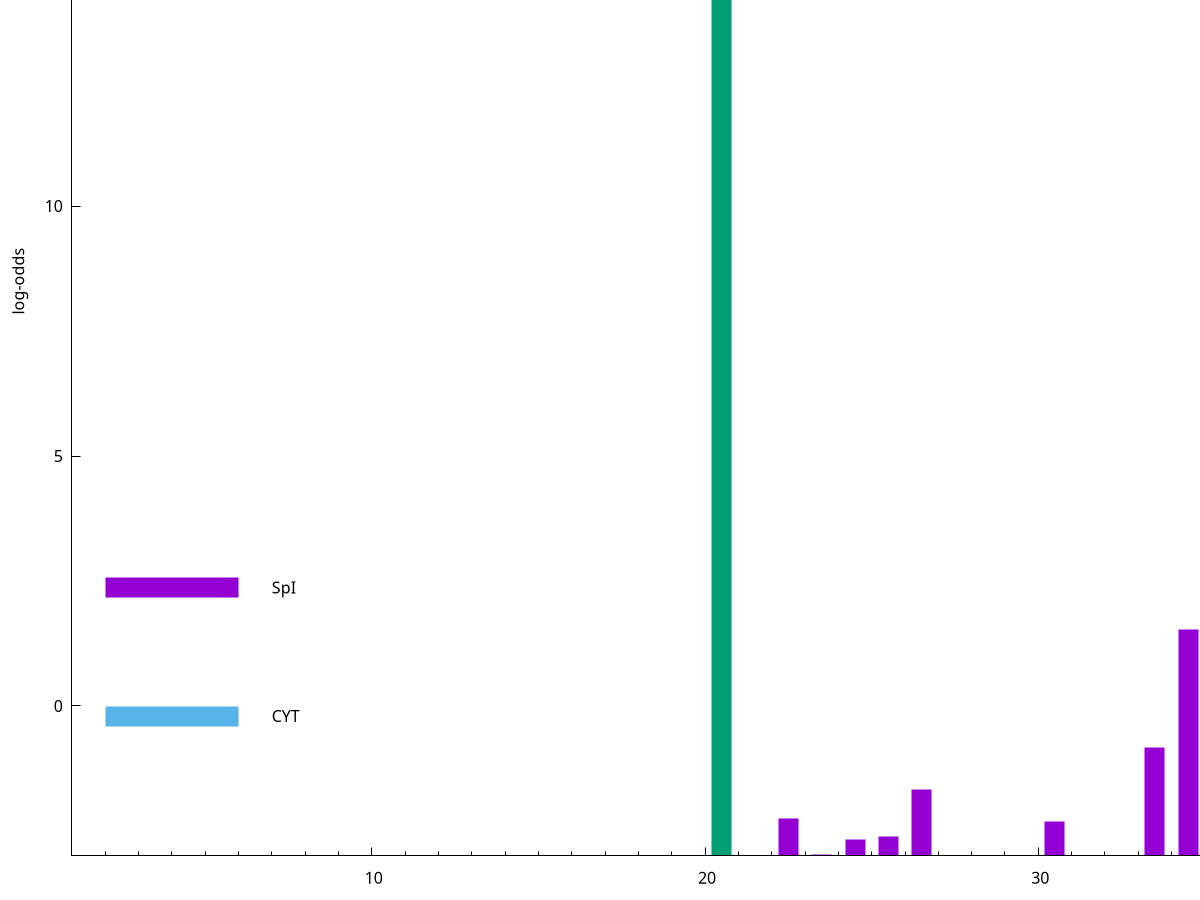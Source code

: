 set title "LipoP predictions for SRR3467249.gff"
set size 2., 1.4
set xrange [1:70] 
set mxtics 10
set yrange [-3:20]
set y2range [0:23]
set ylabel "log-odds"
set term postscript eps color solid "Helvetica" 30
set output "SRR3467249.gff82.eps"
set arrow from 2,15.0299 to 6,15.0299 nohead lt 2 lw 20
set label "SpII" at 7,15.0299
set arrow from 2,2.37227 to 6,2.37227 nohead lt 1 lw 20
set label "SpI" at 7,2.37227
set arrow from 2,-0.200913 to 6,-0.200913 nohead lt 3 lw 20
set label "CYT" at 7,-0.200913
set arrow from 2,15.0299 to 6,15.0299 nohead lt 2 lw 20
set label "SpII" at 7,15.0299
# NOTE: The scores below are the log-odds scores with the threshold
# NOTE: subtracted (a hack to make gnuplot make the histogram all
# NOTE: look nice).
plot "-" axes x1y2 title "" with impulses lt 2 lw 20, "-" axes x1y2 title "" with impulses lt 1 lw 20
20.500000 18.029900
e
34.500000 4.531400
33.500000 2.164870
35.500000 1.665280
26.500000 1.324280
22.500000 0.742040
30.500000 0.687570
25.500000 0.380000
24.500000 0.323410
23.500000 0.033160
e
exit
